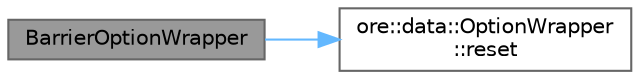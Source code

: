 digraph "BarrierOptionWrapper"
{
 // INTERACTIVE_SVG=YES
 // LATEX_PDF_SIZE
  bgcolor="transparent";
  edge [fontname=Helvetica,fontsize=10,labelfontname=Helvetica,labelfontsize=10];
  node [fontname=Helvetica,fontsize=10,shape=box,height=0.2,width=0.4];
  rankdir="LR";
  Node1 [label="BarrierOptionWrapper",height=0.2,width=0.4,color="gray40", fillcolor="grey60", style="filled", fontcolor="black",tooltip=" "];
  Node1 -> Node2 [color="steelblue1",style="solid"];
  Node2 [label="ore::data::OptionWrapper\l::reset",height=0.2,width=0.4,color="grey40", fillcolor="white", style="filled",URL="$classore_1_1data_1_1_option_wrapper.html#aebfcdbbd0fe4efbff10b180be50ca6bc",tooltip="reset is called every time a new path is about to be priced."];
}
